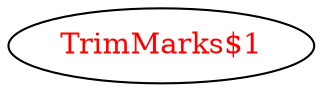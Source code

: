 digraph dependencyGraph {
 concentrate=true;
 ranksep="2.0";
 rankdir="LR"; 
 splines="ortho";
"TrimMarks$1" [fontcolor="red"];
}